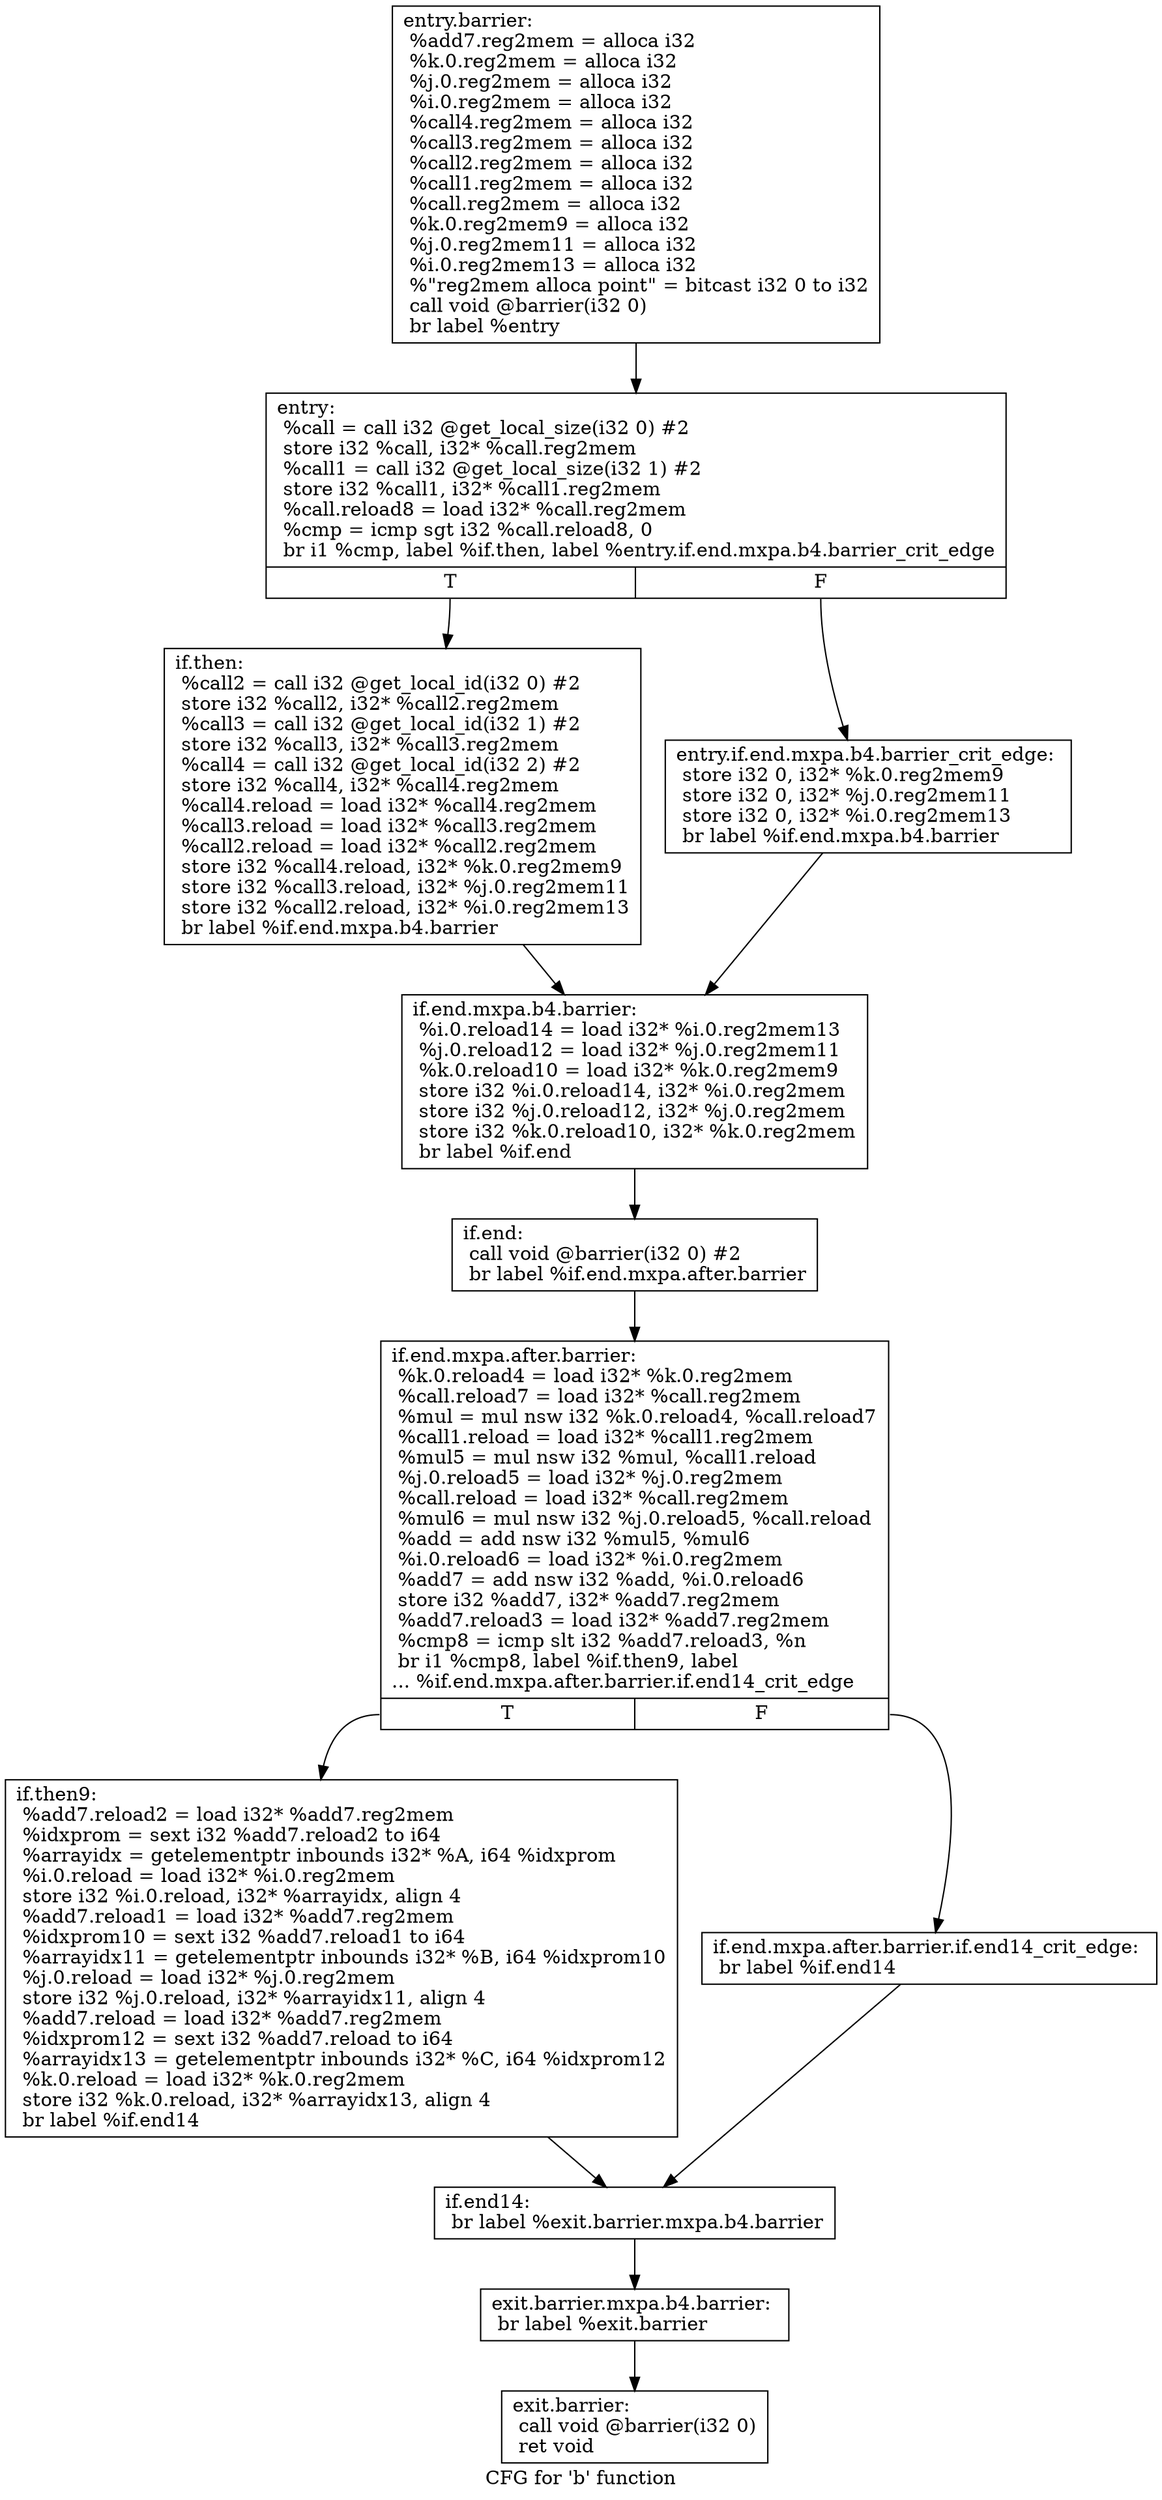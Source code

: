 digraph "CFG for 'b' function" {
	label="CFG for 'b' function";

	Node0xa35790 [shape=record,label="{entry.barrier:\l  %add7.reg2mem = alloca i32\l  %k.0.reg2mem = alloca i32\l  %j.0.reg2mem = alloca i32\l  %i.0.reg2mem = alloca i32\l  %call4.reg2mem = alloca i32\l  %call3.reg2mem = alloca i32\l  %call2.reg2mem = alloca i32\l  %call1.reg2mem = alloca i32\l  %call.reg2mem = alloca i32\l  %k.0.reg2mem9 = alloca i32\l  %j.0.reg2mem11 = alloca i32\l  %i.0.reg2mem13 = alloca i32\l  %\"reg2mem alloca point\" = bitcast i32 0 to i32\l  call void @barrier(i32 0)\l  br label %entry\l}"];
	Node0xa35790 -> Node0xa36c10;
	Node0xa36c10 [shape=record,label="{entry:                                            \l  %call = call i32 @get_local_size(i32 0) #2\l  store i32 %call, i32* %call.reg2mem\l  %call1 = call i32 @get_local_size(i32 1) #2\l  store i32 %call1, i32* %call1.reg2mem\l  %call.reload8 = load i32* %call.reg2mem\l  %cmp = icmp sgt i32 %call.reload8, 0\l  br i1 %cmp, label %if.then, label %entry.if.end.mxpa.b4.barrier_crit_edge\l|{<s0>T|<s1>F}}"];
	Node0xa36c10:s0 -> Node0xa37350;
	Node0xa36c10:s1 -> Node0xa37470;
	Node0xa37470 [shape=record,label="{entry.if.end.mxpa.b4.barrier_crit_edge:           \l  store i32 0, i32* %k.0.reg2mem9\l  store i32 0, i32* %j.0.reg2mem11\l  store i32 0, i32* %i.0.reg2mem13\l  br label %if.end.mxpa.b4.barrier\l}"];
	Node0xa37470 -> Node0xa37950;
	Node0xa37350 [shape=record,label="{if.then:                                          \l  %call2 = call i32 @get_local_id(i32 0) #2\l  store i32 %call2, i32* %call2.reg2mem\l  %call3 = call i32 @get_local_id(i32 1) #2\l  store i32 %call3, i32* %call3.reg2mem\l  %call4 = call i32 @get_local_id(i32 2) #2\l  store i32 %call4, i32* %call4.reg2mem\l  %call4.reload = load i32* %call4.reg2mem\l  %call3.reload = load i32* %call3.reg2mem\l  %call2.reload = load i32* %call2.reg2mem\l  store i32 %call4.reload, i32* %k.0.reg2mem9\l  store i32 %call3.reload, i32* %j.0.reg2mem11\l  store i32 %call2.reload, i32* %i.0.reg2mem13\l  br label %if.end.mxpa.b4.barrier\l}"];
	Node0xa37350 -> Node0xa37950;
	Node0xa37950 [shape=record,label="{if.end.mxpa.b4.barrier:                           \l  %i.0.reload14 = load i32* %i.0.reg2mem13\l  %j.0.reload12 = load i32* %j.0.reg2mem11\l  %k.0.reload10 = load i32* %k.0.reg2mem9\l  store i32 %i.0.reload14, i32* %i.0.reg2mem\l  store i32 %j.0.reload12, i32* %j.0.reg2mem\l  store i32 %k.0.reload10, i32* %k.0.reg2mem\l  br label %if.end\l}"];
	Node0xa37950 -> Node0xa38910;
	Node0xa38910 [shape=record,label="{if.end:                                           \l  call void @barrier(i32 0) #2\l  br label %if.end.mxpa.after.barrier\l}"];
	Node0xa38910 -> Node0xa38b40;
	Node0xa38b40 [shape=record,label="{if.end.mxpa.after.barrier:                        \l  %k.0.reload4 = load i32* %k.0.reg2mem\l  %call.reload7 = load i32* %call.reg2mem\l  %mul = mul nsw i32 %k.0.reload4, %call.reload7\l  %call1.reload = load i32* %call1.reg2mem\l  %mul5 = mul nsw i32 %mul, %call1.reload\l  %j.0.reload5 = load i32* %j.0.reg2mem\l  %call.reload = load i32* %call.reg2mem\l  %mul6 = mul nsw i32 %j.0.reload5, %call.reload\l  %add = add nsw i32 %mul5, %mul6\l  %i.0.reload6 = load i32* %i.0.reg2mem\l  %add7 = add nsw i32 %add, %i.0.reload6\l  store i32 %add7, i32* %add7.reg2mem\l  %add7.reload3 = load i32* %add7.reg2mem\l  %cmp8 = icmp slt i32 %add7.reload3, %n\l  br i1 %cmp8, label %if.then9, label\l... %if.end.mxpa.after.barrier.if.end14_crit_edge\l|{<s0>T|<s1>F}}"];
	Node0xa38b40:s0 -> Node0xa375c0;
	Node0xa38b40:s1 -> Node0xa376f0;
	Node0xa376f0 [shape=record,label="{if.end.mxpa.after.barrier.if.end14_crit_edge:     \l  br label %if.end14\l}"];
	Node0xa376f0 -> Node0xa39ba0;
	Node0xa375c0 [shape=record,label="{if.then9:                                         \l  %add7.reload2 = load i32* %add7.reg2mem\l  %idxprom = sext i32 %add7.reload2 to i64\l  %arrayidx = getelementptr inbounds i32* %A, i64 %idxprom\l  %i.0.reload = load i32* %i.0.reg2mem\l  store i32 %i.0.reload, i32* %arrayidx, align 4\l  %add7.reload1 = load i32* %add7.reg2mem\l  %idxprom10 = sext i32 %add7.reload1 to i64\l  %arrayidx11 = getelementptr inbounds i32* %B, i64 %idxprom10\l  %j.0.reload = load i32* %j.0.reg2mem\l  store i32 %j.0.reload, i32* %arrayidx11, align 4\l  %add7.reload = load i32* %add7.reg2mem\l  %idxprom12 = sext i32 %add7.reload to i64\l  %arrayidx13 = getelementptr inbounds i32* %C, i64 %idxprom12\l  %k.0.reload = load i32* %k.0.reg2mem\l  store i32 %k.0.reload, i32* %arrayidx13, align 4\l  br label %if.end14\l}"];
	Node0xa375c0 -> Node0xa39ba0;
	Node0xa39ba0 [shape=record,label="{if.end14:                                         \l  br label %exit.barrier.mxpa.b4.barrier\l}"];
	Node0xa39ba0 -> Node0xa3a6e0;
	Node0xa3a6e0 [shape=record,label="{exit.barrier.mxpa.b4.barrier:                     \l  br label %exit.barrier\l}"];
	Node0xa3a6e0 -> Node0xa3a800;
	Node0xa3a800 [shape=record,label="{exit.barrier:                                     \l  call void @barrier(i32 0)\l  ret void\l}"];
}
